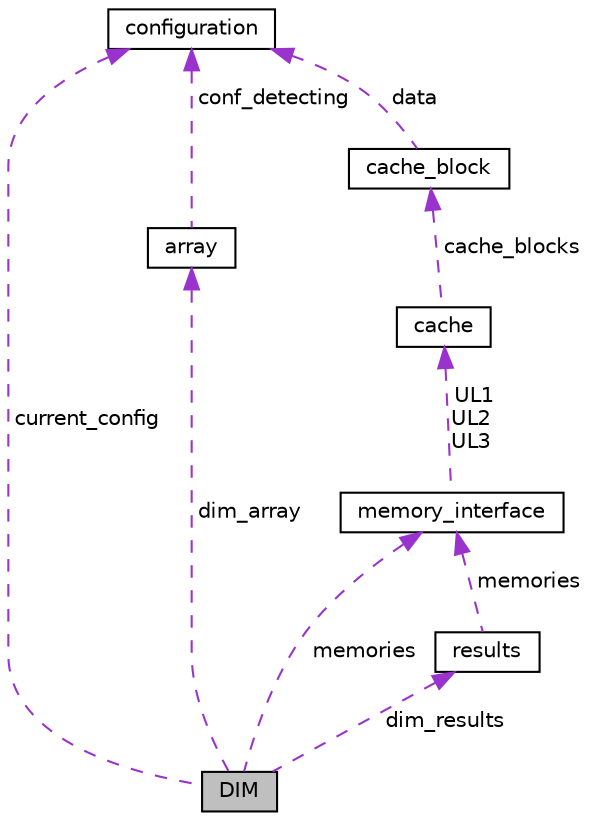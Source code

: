 digraph "DIM"
{
  edge [fontname="Helvetica",fontsize="10",labelfontname="Helvetica",labelfontsize="10"];
  node [fontname="Helvetica",fontsize="10",shape=record];
  Node1 [label="DIM",height=0.2,width=0.4,color="black", fillcolor="grey75", style="filled", fontcolor="black"];
  Node2 -> Node1 [dir="back",color="darkorchid3",fontsize="10",style="dashed",label=" current_config" ,fontname="Helvetica"];
  Node2 [label="configuration",height=0.2,width=0.4,color="black", fillcolor="white", style="filled",URL="$classconfiguration.html"];
  Node3 -> Node1 [dir="back",color="darkorchid3",fontsize="10",style="dashed",label=" dim_array" ,fontname="Helvetica"];
  Node3 [label="array",height=0.2,width=0.4,color="black", fillcolor="white", style="filled",URL="$classarray.html"];
  Node2 -> Node3 [dir="back",color="darkorchid3",fontsize="10",style="dashed",label=" conf_detecting" ,fontname="Helvetica"];
  Node4 -> Node1 [dir="back",color="darkorchid3",fontsize="10",style="dashed",label=" dim_results" ,fontname="Helvetica"];
  Node4 [label="results",height=0.2,width=0.4,color="black", fillcolor="white", style="filled",URL="$classresults.html"];
  Node5 -> Node4 [dir="back",color="darkorchid3",fontsize="10",style="dashed",label=" memories" ,fontname="Helvetica"];
  Node5 [label="memory_interface",height=0.2,width=0.4,color="black", fillcolor="white", style="filled",URL="$classmemory__interface.html"];
  Node6 -> Node5 [dir="back",color="darkorchid3",fontsize="10",style="dashed",label=" UL1\nUL2\nUL3" ,fontname="Helvetica"];
  Node6 [label="cache",height=0.2,width=0.4,color="black", fillcolor="white", style="filled",URL="$classcache.html"];
  Node7 -> Node6 [dir="back",color="darkorchid3",fontsize="10",style="dashed",label=" cache_blocks" ,fontname="Helvetica"];
  Node7 [label="cache_block",height=0.2,width=0.4,color="black", fillcolor="white", style="filled",URL="$classcache__block.html"];
  Node2 -> Node7 [dir="back",color="darkorchid3",fontsize="10",style="dashed",label=" data" ,fontname="Helvetica"];
  Node5 -> Node1 [dir="back",color="darkorchid3",fontsize="10",style="dashed",label=" memories" ,fontname="Helvetica"];
}
